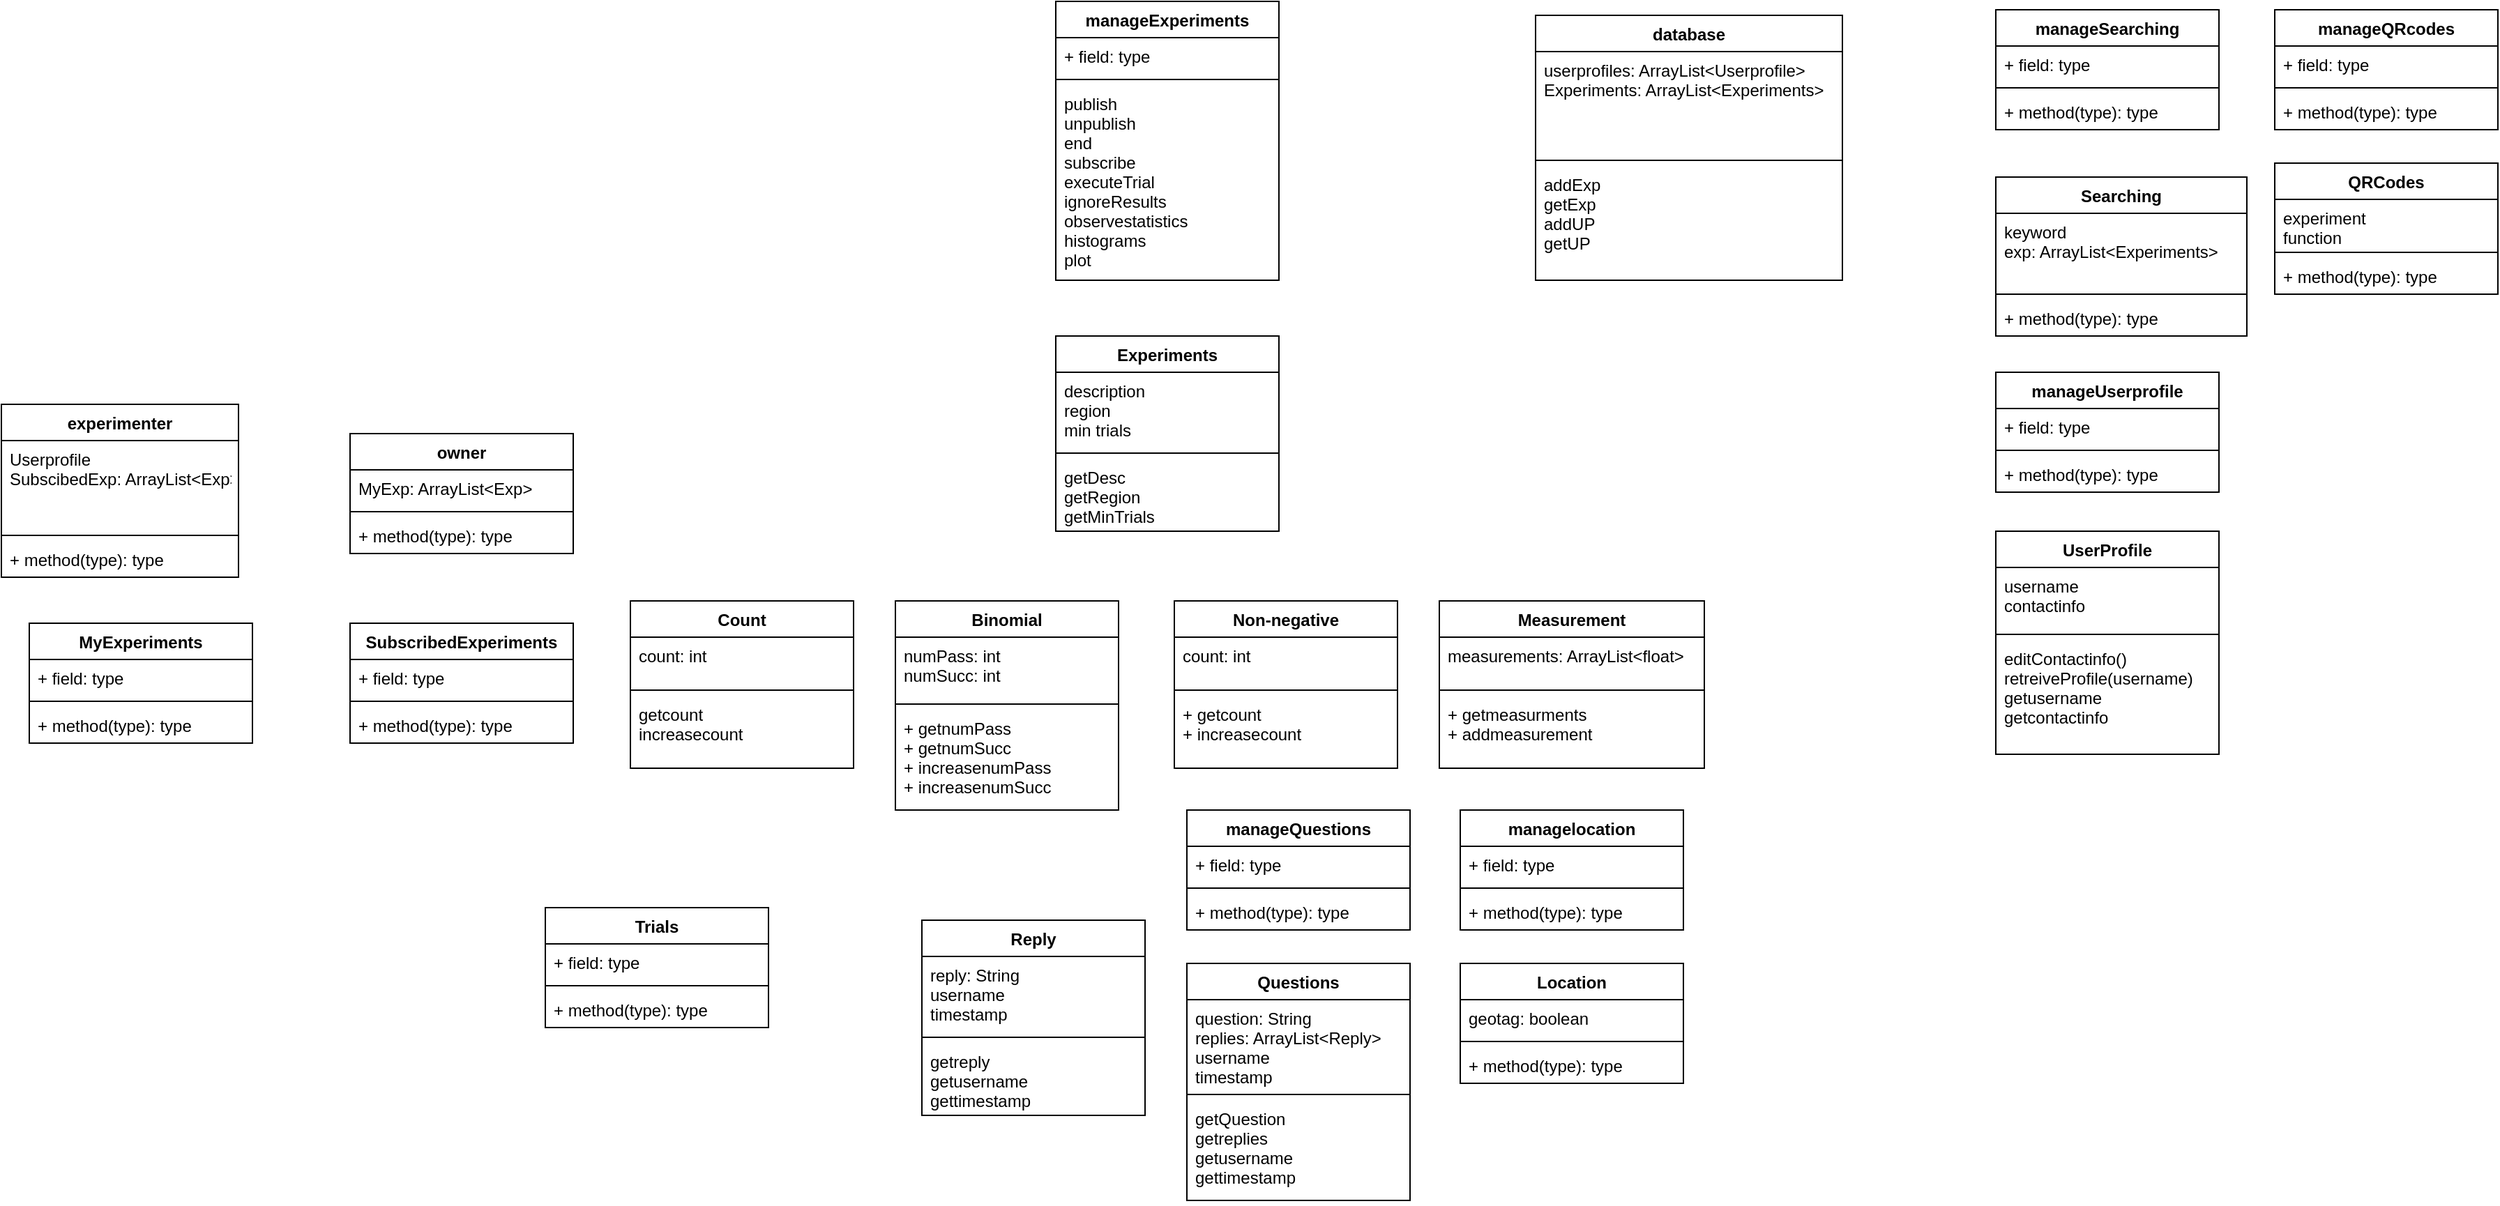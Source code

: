 <mxfile version="14.4.3" type="github">
  <diagram id="yepCzHvtdX3xB55wGidd" name="Page-1">
    <mxGraphModel dx="3530" dy="2084" grid="1" gridSize="10" guides="1" tooltips="1" connect="1" arrows="1" fold="1" page="1" pageScale="1" pageWidth="827" pageHeight="1169" math="0" shadow="0">
      <root>
        <mxCell id="0" />
        <mxCell id="1" parent="0" />
        <mxCell id="7KVoqgGcZLah461djpMc-2" value="MyExperiments" style="swimlane;fontStyle=1;align=center;verticalAlign=top;childLayout=stackLayout;horizontal=1;startSize=26;horizontalStack=0;resizeParent=1;resizeParentMax=0;resizeLast=0;collapsible=1;marginBottom=0;" parent="1" vertex="1">
          <mxGeometry x="-1310" y="-94" width="160" height="86" as="geometry" />
        </mxCell>
        <mxCell id="7KVoqgGcZLah461djpMc-3" value="+ field: type" style="text;strokeColor=none;fillColor=none;align=left;verticalAlign=top;spacingLeft=4;spacingRight=4;overflow=hidden;rotatable=0;points=[[0,0.5],[1,0.5]];portConstraint=eastwest;" parent="7KVoqgGcZLah461djpMc-2" vertex="1">
          <mxGeometry y="26" width="160" height="26" as="geometry" />
        </mxCell>
        <mxCell id="7KVoqgGcZLah461djpMc-4" value="" style="line;strokeWidth=1;fillColor=none;align=left;verticalAlign=middle;spacingTop=-1;spacingLeft=3;spacingRight=3;rotatable=0;labelPosition=right;points=[];portConstraint=eastwest;" parent="7KVoqgGcZLah461djpMc-2" vertex="1">
          <mxGeometry y="52" width="160" height="8" as="geometry" />
        </mxCell>
        <mxCell id="7KVoqgGcZLah461djpMc-5" value="+ method(type): type" style="text;strokeColor=none;fillColor=none;align=left;verticalAlign=top;spacingLeft=4;spacingRight=4;overflow=hidden;rotatable=0;points=[[0,0.5],[1,0.5]];portConstraint=eastwest;" parent="7KVoqgGcZLah461djpMc-2" vertex="1">
          <mxGeometry y="60" width="160" height="26" as="geometry" />
        </mxCell>
        <mxCell id="x5aMZO5X17IFRvQZu0oh-9" value="SubscribedExperiments" style="swimlane;fontStyle=1;align=center;verticalAlign=top;childLayout=stackLayout;horizontal=1;startSize=26;horizontalStack=0;resizeParent=1;resizeParentMax=0;resizeLast=0;collapsible=1;marginBottom=0;" parent="1" vertex="1">
          <mxGeometry x="-1080" y="-94" width="160" height="86" as="geometry" />
        </mxCell>
        <mxCell id="x5aMZO5X17IFRvQZu0oh-10" value="+ field: type" style="text;strokeColor=none;fillColor=none;align=left;verticalAlign=top;spacingLeft=4;spacingRight=4;overflow=hidden;rotatable=0;points=[[0,0.5],[1,0.5]];portConstraint=eastwest;" parent="x5aMZO5X17IFRvQZu0oh-9" vertex="1">
          <mxGeometry y="26" width="160" height="26" as="geometry" />
        </mxCell>
        <mxCell id="x5aMZO5X17IFRvQZu0oh-11" value="" style="line;strokeWidth=1;fillColor=none;align=left;verticalAlign=middle;spacingTop=-1;spacingLeft=3;spacingRight=3;rotatable=0;labelPosition=right;points=[];portConstraint=eastwest;" parent="x5aMZO5X17IFRvQZu0oh-9" vertex="1">
          <mxGeometry y="52" width="160" height="8" as="geometry" />
        </mxCell>
        <mxCell id="x5aMZO5X17IFRvQZu0oh-12" value="+ method(type): type" style="text;strokeColor=none;fillColor=none;align=left;verticalAlign=top;spacingLeft=4;spacingRight=4;overflow=hidden;rotatable=0;points=[[0,0.5],[1,0.5]];portConstraint=eastwest;" parent="x5aMZO5X17IFRvQZu0oh-9" vertex="1">
          <mxGeometry y="60" width="160" height="26" as="geometry" />
        </mxCell>
        <mxCell id="nfZWOp2FpQI1pAX-LrRk-26" value="owner" style="swimlane;fontStyle=1;align=center;verticalAlign=top;childLayout=stackLayout;horizontal=1;startSize=26;horizontalStack=0;resizeParent=1;resizeParentMax=0;resizeLast=0;collapsible=1;marginBottom=0;" vertex="1" parent="1">
          <mxGeometry x="-1080" y="-230" width="160" height="86" as="geometry" />
        </mxCell>
        <mxCell id="nfZWOp2FpQI1pAX-LrRk-27" value="MyExp: ArrayList&lt;Exp&gt;" style="text;strokeColor=none;fillColor=none;align=left;verticalAlign=top;spacingLeft=4;spacingRight=4;overflow=hidden;rotatable=0;points=[[0,0.5],[1,0.5]];portConstraint=eastwest;" vertex="1" parent="nfZWOp2FpQI1pAX-LrRk-26">
          <mxGeometry y="26" width="160" height="26" as="geometry" />
        </mxCell>
        <mxCell id="nfZWOp2FpQI1pAX-LrRk-28" value="" style="line;strokeWidth=1;fillColor=none;align=left;verticalAlign=middle;spacingTop=-1;spacingLeft=3;spacingRight=3;rotatable=0;labelPosition=right;points=[];portConstraint=eastwest;" vertex="1" parent="nfZWOp2FpQI1pAX-LrRk-26">
          <mxGeometry y="52" width="160" height="8" as="geometry" />
        </mxCell>
        <mxCell id="nfZWOp2FpQI1pAX-LrRk-29" value="+ method(type): type" style="text;strokeColor=none;fillColor=none;align=left;verticalAlign=top;spacingLeft=4;spacingRight=4;overflow=hidden;rotatable=0;points=[[0,0.5],[1,0.5]];portConstraint=eastwest;" vertex="1" parent="nfZWOp2FpQI1pAX-LrRk-26">
          <mxGeometry y="60" width="160" height="26" as="geometry" />
        </mxCell>
        <mxCell id="nfZWOp2FpQI1pAX-LrRk-30" value="experimenter" style="swimlane;fontStyle=1;align=center;verticalAlign=top;childLayout=stackLayout;horizontal=1;startSize=26;horizontalStack=0;resizeParent=1;resizeParentMax=0;resizeLast=0;collapsible=1;marginBottom=0;" vertex="1" parent="1">
          <mxGeometry x="-1330" y="-251" width="170" height="124" as="geometry" />
        </mxCell>
        <mxCell id="nfZWOp2FpQI1pAX-LrRk-31" value="Userprofile&#xa;SubscibedExp: ArrayList&lt;Exp&gt;&#xa;" style="text;strokeColor=none;fillColor=none;align=left;verticalAlign=top;spacingLeft=4;spacingRight=4;overflow=hidden;rotatable=0;points=[[0,0.5],[1,0.5]];portConstraint=eastwest;" vertex="1" parent="nfZWOp2FpQI1pAX-LrRk-30">
          <mxGeometry y="26" width="170" height="64" as="geometry" />
        </mxCell>
        <mxCell id="nfZWOp2FpQI1pAX-LrRk-32" value="" style="line;strokeWidth=1;fillColor=none;align=left;verticalAlign=middle;spacingTop=-1;spacingLeft=3;spacingRight=3;rotatable=0;labelPosition=right;points=[];portConstraint=eastwest;" vertex="1" parent="nfZWOp2FpQI1pAX-LrRk-30">
          <mxGeometry y="90" width="170" height="8" as="geometry" />
        </mxCell>
        <mxCell id="nfZWOp2FpQI1pAX-LrRk-33" value="+ method(type): type" style="text;strokeColor=none;fillColor=none;align=left;verticalAlign=top;spacingLeft=4;spacingRight=4;overflow=hidden;rotatable=0;points=[[0,0.5],[1,0.5]];portConstraint=eastwest;" vertex="1" parent="nfZWOp2FpQI1pAX-LrRk-30">
          <mxGeometry y="98" width="170" height="26" as="geometry" />
        </mxCell>
        <mxCell id="nfZWOp2FpQI1pAX-LrRk-67" value="Searching" style="swimlane;fontStyle=1;align=center;verticalAlign=top;childLayout=stackLayout;horizontal=1;startSize=26;horizontalStack=0;resizeParent=1;resizeParentMax=0;resizeLast=0;collapsible=1;marginBottom=0;" vertex="1" parent="1">
          <mxGeometry x="100" y="-414" width="180" height="114" as="geometry" />
        </mxCell>
        <mxCell id="nfZWOp2FpQI1pAX-LrRk-68" value="keyword&#xa;exp: ArrayList&lt;Experiments&gt;" style="text;strokeColor=none;fillColor=none;align=left;verticalAlign=top;spacingLeft=4;spacingRight=4;overflow=hidden;rotatable=0;points=[[0,0.5],[1,0.5]];portConstraint=eastwest;" vertex="1" parent="nfZWOp2FpQI1pAX-LrRk-67">
          <mxGeometry y="26" width="180" height="54" as="geometry" />
        </mxCell>
        <mxCell id="nfZWOp2FpQI1pAX-LrRk-69" value="" style="line;strokeWidth=1;fillColor=none;align=left;verticalAlign=middle;spacingTop=-1;spacingLeft=3;spacingRight=3;rotatable=0;labelPosition=right;points=[];portConstraint=eastwest;" vertex="1" parent="nfZWOp2FpQI1pAX-LrRk-67">
          <mxGeometry y="80" width="180" height="8" as="geometry" />
        </mxCell>
        <mxCell id="nfZWOp2FpQI1pAX-LrRk-70" value="+ method(type): type" style="text;strokeColor=none;fillColor=none;align=left;verticalAlign=top;spacingLeft=4;spacingRight=4;overflow=hidden;rotatable=0;points=[[0,0.5],[1,0.5]];portConstraint=eastwest;" vertex="1" parent="nfZWOp2FpQI1pAX-LrRk-67">
          <mxGeometry y="88" width="180" height="26" as="geometry" />
        </mxCell>
        <mxCell id="nfZWOp2FpQI1pAX-LrRk-71" value="Location" style="swimlane;fontStyle=1;align=center;verticalAlign=top;childLayout=stackLayout;horizontal=1;startSize=26;horizontalStack=0;resizeParent=1;resizeParentMax=0;resizeLast=0;collapsible=1;marginBottom=0;" vertex="1" parent="1">
          <mxGeometry x="-284" y="150" width="160" height="86" as="geometry" />
        </mxCell>
        <mxCell id="nfZWOp2FpQI1pAX-LrRk-72" value="geotag: boolean" style="text;strokeColor=none;fillColor=none;align=left;verticalAlign=top;spacingLeft=4;spacingRight=4;overflow=hidden;rotatable=0;points=[[0,0.5],[1,0.5]];portConstraint=eastwest;" vertex="1" parent="nfZWOp2FpQI1pAX-LrRk-71">
          <mxGeometry y="26" width="160" height="26" as="geometry" />
        </mxCell>
        <mxCell id="nfZWOp2FpQI1pAX-LrRk-73" value="" style="line;strokeWidth=1;fillColor=none;align=left;verticalAlign=middle;spacingTop=-1;spacingLeft=3;spacingRight=3;rotatable=0;labelPosition=right;points=[];portConstraint=eastwest;" vertex="1" parent="nfZWOp2FpQI1pAX-LrRk-71">
          <mxGeometry y="52" width="160" height="8" as="geometry" />
        </mxCell>
        <mxCell id="nfZWOp2FpQI1pAX-LrRk-74" value="+ method(type): type" style="text;strokeColor=none;fillColor=none;align=left;verticalAlign=top;spacingLeft=4;spacingRight=4;overflow=hidden;rotatable=0;points=[[0,0.5],[1,0.5]];portConstraint=eastwest;" vertex="1" parent="nfZWOp2FpQI1pAX-LrRk-71">
          <mxGeometry y="60" width="160" height="26" as="geometry" />
        </mxCell>
        <mxCell id="nfZWOp2FpQI1pAX-LrRk-75" value="QRCodes" style="swimlane;fontStyle=1;align=center;verticalAlign=top;childLayout=stackLayout;horizontal=1;startSize=26;horizontalStack=0;resizeParent=1;resizeParentMax=0;resizeLast=0;collapsible=1;marginBottom=0;" vertex="1" parent="1">
          <mxGeometry x="300" y="-424" width="160" height="94" as="geometry" />
        </mxCell>
        <mxCell id="nfZWOp2FpQI1pAX-LrRk-76" value="experiment&#xa;function" style="text;strokeColor=none;fillColor=none;align=left;verticalAlign=top;spacingLeft=4;spacingRight=4;overflow=hidden;rotatable=0;points=[[0,0.5],[1,0.5]];portConstraint=eastwest;" vertex="1" parent="nfZWOp2FpQI1pAX-LrRk-75">
          <mxGeometry y="26" width="160" height="34" as="geometry" />
        </mxCell>
        <mxCell id="nfZWOp2FpQI1pAX-LrRk-77" value="" style="line;strokeWidth=1;fillColor=none;align=left;verticalAlign=middle;spacingTop=-1;spacingLeft=3;spacingRight=3;rotatable=0;labelPosition=right;points=[];portConstraint=eastwest;" vertex="1" parent="nfZWOp2FpQI1pAX-LrRk-75">
          <mxGeometry y="60" width="160" height="8" as="geometry" />
        </mxCell>
        <mxCell id="nfZWOp2FpQI1pAX-LrRk-78" value="+ method(type): type" style="text;strokeColor=none;fillColor=none;align=left;verticalAlign=top;spacingLeft=4;spacingRight=4;overflow=hidden;rotatable=0;points=[[0,0.5],[1,0.5]];portConstraint=eastwest;" vertex="1" parent="nfZWOp2FpQI1pAX-LrRk-75">
          <mxGeometry y="68" width="160" height="26" as="geometry" />
        </mxCell>
        <mxCell id="nfZWOp2FpQI1pAX-LrRk-84" value="" style="group" vertex="1" connectable="0" parent="1">
          <mxGeometry x="100" y="-270" width="160" height="270" as="geometry" />
        </mxCell>
        <mxCell id="nfZWOp2FpQI1pAX-LrRk-63" value="UserProfile" style="swimlane;fontStyle=1;align=center;verticalAlign=top;childLayout=stackLayout;horizontal=1;startSize=26;horizontalStack=0;resizeParent=1;resizeParentMax=0;resizeLast=0;collapsible=1;marginBottom=0;" vertex="1" parent="nfZWOp2FpQI1pAX-LrRk-84">
          <mxGeometry y="110" width="160" height="160" as="geometry" />
        </mxCell>
        <mxCell id="nfZWOp2FpQI1pAX-LrRk-64" value="username&#xa;contactinfo" style="text;strokeColor=none;fillColor=none;align=left;verticalAlign=top;spacingLeft=4;spacingRight=4;overflow=hidden;rotatable=0;points=[[0,0.5],[1,0.5]];portConstraint=eastwest;" vertex="1" parent="nfZWOp2FpQI1pAX-LrRk-63">
          <mxGeometry y="26" width="160" height="44" as="geometry" />
        </mxCell>
        <mxCell id="nfZWOp2FpQI1pAX-LrRk-65" value="" style="line;strokeWidth=1;fillColor=none;align=left;verticalAlign=middle;spacingTop=-1;spacingLeft=3;spacingRight=3;rotatable=0;labelPosition=right;points=[];portConstraint=eastwest;" vertex="1" parent="nfZWOp2FpQI1pAX-LrRk-63">
          <mxGeometry y="70" width="160" height="8" as="geometry" />
        </mxCell>
        <mxCell id="nfZWOp2FpQI1pAX-LrRk-66" value="editContactinfo()&#xa;retreiveProfile(username)&#xa;getusername&#xa;getcontactinfo" style="text;strokeColor=none;fillColor=none;align=left;verticalAlign=top;spacingLeft=4;spacingRight=4;overflow=hidden;rotatable=0;points=[[0,0.5],[1,0.5]];portConstraint=eastwest;" vertex="1" parent="nfZWOp2FpQI1pAX-LrRk-63">
          <mxGeometry y="78" width="160" height="82" as="geometry" />
        </mxCell>
        <mxCell id="nfZWOp2FpQI1pAX-LrRk-46" value="manageUserprofile" style="swimlane;fontStyle=1;align=center;verticalAlign=top;childLayout=stackLayout;horizontal=1;startSize=26;horizontalStack=0;resizeParent=1;resizeParentMax=0;resizeLast=0;collapsible=1;marginBottom=0;" vertex="1" parent="nfZWOp2FpQI1pAX-LrRk-84">
          <mxGeometry y="-4" width="160" height="86" as="geometry" />
        </mxCell>
        <mxCell id="nfZWOp2FpQI1pAX-LrRk-47" value="+ field: type" style="text;strokeColor=none;fillColor=none;align=left;verticalAlign=top;spacingLeft=4;spacingRight=4;overflow=hidden;rotatable=0;points=[[0,0.5],[1,0.5]];portConstraint=eastwest;" vertex="1" parent="nfZWOp2FpQI1pAX-LrRk-46">
          <mxGeometry y="26" width="160" height="26" as="geometry" />
        </mxCell>
        <mxCell id="nfZWOp2FpQI1pAX-LrRk-48" value="" style="line;strokeWidth=1;fillColor=none;align=left;verticalAlign=middle;spacingTop=-1;spacingLeft=3;spacingRight=3;rotatable=0;labelPosition=right;points=[];portConstraint=eastwest;" vertex="1" parent="nfZWOp2FpQI1pAX-LrRk-46">
          <mxGeometry y="52" width="160" height="8" as="geometry" />
        </mxCell>
        <mxCell id="nfZWOp2FpQI1pAX-LrRk-49" value="+ method(type): type" style="text;strokeColor=none;fillColor=none;align=left;verticalAlign=top;spacingLeft=4;spacingRight=4;overflow=hidden;rotatable=0;points=[[0,0.5],[1,0.5]];portConstraint=eastwest;" vertex="1" parent="nfZWOp2FpQI1pAX-LrRk-46">
          <mxGeometry y="60" width="160" height="26" as="geometry" />
        </mxCell>
        <mxCell id="nfZWOp2FpQI1pAX-LrRk-42" value="manageQRcodes" style="swimlane;fontStyle=1;align=center;verticalAlign=top;childLayout=stackLayout;horizontal=1;startSize=26;horizontalStack=0;resizeParent=1;resizeParentMax=0;resizeLast=0;collapsible=1;marginBottom=0;" vertex="1" parent="1">
          <mxGeometry x="300" y="-534" width="160" height="86" as="geometry" />
        </mxCell>
        <mxCell id="nfZWOp2FpQI1pAX-LrRk-43" value="+ field: type" style="text;strokeColor=none;fillColor=none;align=left;verticalAlign=top;spacingLeft=4;spacingRight=4;overflow=hidden;rotatable=0;points=[[0,0.5],[1,0.5]];portConstraint=eastwest;" vertex="1" parent="nfZWOp2FpQI1pAX-LrRk-42">
          <mxGeometry y="26" width="160" height="26" as="geometry" />
        </mxCell>
        <mxCell id="nfZWOp2FpQI1pAX-LrRk-44" value="" style="line;strokeWidth=1;fillColor=none;align=left;verticalAlign=middle;spacingTop=-1;spacingLeft=3;spacingRight=3;rotatable=0;labelPosition=right;points=[];portConstraint=eastwest;" vertex="1" parent="nfZWOp2FpQI1pAX-LrRk-42">
          <mxGeometry y="52" width="160" height="8" as="geometry" />
        </mxCell>
        <mxCell id="nfZWOp2FpQI1pAX-LrRk-45" value="+ method(type): type" style="text;strokeColor=none;fillColor=none;align=left;verticalAlign=top;spacingLeft=4;spacingRight=4;overflow=hidden;rotatable=0;points=[[0,0.5],[1,0.5]];portConstraint=eastwest;" vertex="1" parent="nfZWOp2FpQI1pAX-LrRk-42">
          <mxGeometry y="60" width="160" height="26" as="geometry" />
        </mxCell>
        <mxCell id="nfZWOp2FpQI1pAX-LrRk-50" value="managelocation" style="swimlane;fontStyle=1;align=center;verticalAlign=top;childLayout=stackLayout;horizontal=1;startSize=26;horizontalStack=0;resizeParent=1;resizeParentMax=0;resizeLast=0;collapsible=1;marginBottom=0;" vertex="1" parent="1">
          <mxGeometry x="-284" y="40" width="160" height="86" as="geometry" />
        </mxCell>
        <mxCell id="nfZWOp2FpQI1pAX-LrRk-51" value="+ field: type" style="text;strokeColor=none;fillColor=none;align=left;verticalAlign=top;spacingLeft=4;spacingRight=4;overflow=hidden;rotatable=0;points=[[0,0.5],[1,0.5]];portConstraint=eastwest;" vertex="1" parent="nfZWOp2FpQI1pAX-LrRk-50">
          <mxGeometry y="26" width="160" height="26" as="geometry" />
        </mxCell>
        <mxCell id="nfZWOp2FpQI1pAX-LrRk-52" value="" style="line;strokeWidth=1;fillColor=none;align=left;verticalAlign=middle;spacingTop=-1;spacingLeft=3;spacingRight=3;rotatable=0;labelPosition=right;points=[];portConstraint=eastwest;" vertex="1" parent="nfZWOp2FpQI1pAX-LrRk-50">
          <mxGeometry y="52" width="160" height="8" as="geometry" />
        </mxCell>
        <mxCell id="nfZWOp2FpQI1pAX-LrRk-53" value="+ method(type): type" style="text;strokeColor=none;fillColor=none;align=left;verticalAlign=top;spacingLeft=4;spacingRight=4;overflow=hidden;rotatable=0;points=[[0,0.5],[1,0.5]];portConstraint=eastwest;" vertex="1" parent="nfZWOp2FpQI1pAX-LrRk-50">
          <mxGeometry y="60" width="160" height="26" as="geometry" />
        </mxCell>
        <mxCell id="x5aMZO5X17IFRvQZu0oh-5" value="manageSearching" style="swimlane;fontStyle=1;align=center;verticalAlign=top;childLayout=stackLayout;horizontal=1;startSize=26;horizontalStack=0;resizeParent=1;resizeParentMax=0;resizeLast=0;collapsible=1;marginBottom=0;" parent="1" vertex="1">
          <mxGeometry x="100" y="-534" width="160" height="86" as="geometry" />
        </mxCell>
        <mxCell id="x5aMZO5X17IFRvQZu0oh-6" value="+ field: type" style="text;strokeColor=none;fillColor=none;align=left;verticalAlign=top;spacingLeft=4;spacingRight=4;overflow=hidden;rotatable=0;points=[[0,0.5],[1,0.5]];portConstraint=eastwest;" parent="x5aMZO5X17IFRvQZu0oh-5" vertex="1">
          <mxGeometry y="26" width="160" height="26" as="geometry" />
        </mxCell>
        <mxCell id="x5aMZO5X17IFRvQZu0oh-7" value="" style="line;strokeWidth=1;fillColor=none;align=left;verticalAlign=middle;spacingTop=-1;spacingLeft=3;spacingRight=3;rotatable=0;labelPosition=right;points=[];portConstraint=eastwest;" parent="x5aMZO5X17IFRvQZu0oh-5" vertex="1">
          <mxGeometry y="52" width="160" height="8" as="geometry" />
        </mxCell>
        <mxCell id="x5aMZO5X17IFRvQZu0oh-8" value="+ method(type): type" style="text;strokeColor=none;fillColor=none;align=left;verticalAlign=top;spacingLeft=4;spacingRight=4;overflow=hidden;rotatable=0;points=[[0,0.5],[1,0.5]];portConstraint=eastwest;" parent="x5aMZO5X17IFRvQZu0oh-5" vertex="1">
          <mxGeometry y="60" width="160" height="26" as="geometry" />
        </mxCell>
        <mxCell id="nfZWOp2FpQI1pAX-LrRk-86" value="database" style="swimlane;fontStyle=1;align=center;verticalAlign=top;childLayout=stackLayout;horizontal=1;startSize=26;horizontalStack=0;resizeParent=1;resizeParentMax=0;resizeLast=0;collapsible=1;marginBottom=0;" vertex="1" parent="1">
          <mxGeometry x="-230" y="-530" width="220" height="190" as="geometry" />
        </mxCell>
        <mxCell id="nfZWOp2FpQI1pAX-LrRk-87" value="userprofiles: ArrayList&lt;Userprofile&gt;&#xa;Experiments: ArrayList&lt;Experiments&gt;" style="text;strokeColor=none;fillColor=none;align=left;verticalAlign=top;spacingLeft=4;spacingRight=4;overflow=hidden;rotatable=0;points=[[0,0.5],[1,0.5]];portConstraint=eastwest;" vertex="1" parent="nfZWOp2FpQI1pAX-LrRk-86">
          <mxGeometry y="26" width="220" height="74" as="geometry" />
        </mxCell>
        <mxCell id="nfZWOp2FpQI1pAX-LrRk-88" value="" style="line;strokeWidth=1;fillColor=none;align=left;verticalAlign=middle;spacingTop=-1;spacingLeft=3;spacingRight=3;rotatable=0;labelPosition=right;points=[];portConstraint=eastwest;" vertex="1" parent="nfZWOp2FpQI1pAX-LrRk-86">
          <mxGeometry y="100" width="220" height="8" as="geometry" />
        </mxCell>
        <mxCell id="nfZWOp2FpQI1pAX-LrRk-89" value="addExp&#xa;getExp&#xa;addUP&#xa;getUP" style="text;strokeColor=none;fillColor=none;align=left;verticalAlign=top;spacingLeft=4;spacingRight=4;overflow=hidden;rotatable=0;points=[[0,0.5],[1,0.5]];portConstraint=eastwest;" vertex="1" parent="nfZWOp2FpQI1pAX-LrRk-86">
          <mxGeometry y="108" width="220" height="82" as="geometry" />
        </mxCell>
        <mxCell id="nfZWOp2FpQI1pAX-LrRk-90" value="Trials" style="swimlane;fontStyle=1;align=center;verticalAlign=top;childLayout=stackLayout;horizontal=1;startSize=26;horizontalStack=0;resizeParent=1;resizeParentMax=0;resizeLast=0;collapsible=1;marginBottom=0;" vertex="1" parent="1">
          <mxGeometry x="-940" y="110" width="160" height="86" as="geometry" />
        </mxCell>
        <mxCell id="nfZWOp2FpQI1pAX-LrRk-91" value="+ field: type" style="text;strokeColor=none;fillColor=none;align=left;verticalAlign=top;spacingLeft=4;spacingRight=4;overflow=hidden;rotatable=0;points=[[0,0.5],[1,0.5]];portConstraint=eastwest;" vertex="1" parent="nfZWOp2FpQI1pAX-LrRk-90">
          <mxGeometry y="26" width="160" height="26" as="geometry" />
        </mxCell>
        <mxCell id="nfZWOp2FpQI1pAX-LrRk-92" value="" style="line;strokeWidth=1;fillColor=none;align=left;verticalAlign=middle;spacingTop=-1;spacingLeft=3;spacingRight=3;rotatable=0;labelPosition=right;points=[];portConstraint=eastwest;" vertex="1" parent="nfZWOp2FpQI1pAX-LrRk-90">
          <mxGeometry y="52" width="160" height="8" as="geometry" />
        </mxCell>
        <mxCell id="nfZWOp2FpQI1pAX-LrRk-93" value="+ method(type): type" style="text;strokeColor=none;fillColor=none;align=left;verticalAlign=top;spacingLeft=4;spacingRight=4;overflow=hidden;rotatable=0;points=[[0,0.5],[1,0.5]];portConstraint=eastwest;" vertex="1" parent="nfZWOp2FpQI1pAX-LrRk-90">
          <mxGeometry y="60" width="160" height="26" as="geometry" />
        </mxCell>
        <mxCell id="nfZWOp2FpQI1pAX-LrRk-5" value="Measurement" style="swimlane;fontStyle=1;align=center;verticalAlign=top;childLayout=stackLayout;horizontal=1;startSize=26;horizontalStack=0;resizeParent=1;resizeParentMax=0;resizeLast=0;collapsible=1;marginBottom=0;" vertex="1" parent="1">
          <mxGeometry x="-299" y="-110" width="190" height="120" as="geometry" />
        </mxCell>
        <mxCell id="nfZWOp2FpQI1pAX-LrRk-6" value="measurements: ArrayList&lt;float&gt;" style="text;strokeColor=none;fillColor=none;align=left;verticalAlign=top;spacingLeft=4;spacingRight=4;overflow=hidden;rotatable=0;points=[[0,0.5],[1,0.5]];portConstraint=eastwest;" vertex="1" parent="nfZWOp2FpQI1pAX-LrRk-5">
          <mxGeometry y="26" width="190" height="34" as="geometry" />
        </mxCell>
        <mxCell id="nfZWOp2FpQI1pAX-LrRk-7" value="" style="line;strokeWidth=1;fillColor=none;align=left;verticalAlign=middle;spacingTop=-1;spacingLeft=3;spacingRight=3;rotatable=0;labelPosition=right;points=[];portConstraint=eastwest;" vertex="1" parent="nfZWOp2FpQI1pAX-LrRk-5">
          <mxGeometry y="60" width="190" height="8" as="geometry" />
        </mxCell>
        <mxCell id="nfZWOp2FpQI1pAX-LrRk-8" value="+ getmeasurments&#xa;+ addmeasurement" style="text;strokeColor=none;fillColor=none;align=left;verticalAlign=top;spacingLeft=4;spacingRight=4;overflow=hidden;rotatable=0;points=[[0,0.5],[1,0.5]];portConstraint=eastwest;" vertex="1" parent="nfZWOp2FpQI1pAX-LrRk-5">
          <mxGeometry y="68" width="190" height="52" as="geometry" />
        </mxCell>
        <mxCell id="nfZWOp2FpQI1pAX-LrRk-9" value="Non-negative" style="swimlane;fontStyle=1;align=center;verticalAlign=top;childLayout=stackLayout;horizontal=1;startSize=26;horizontalStack=0;resizeParent=1;resizeParentMax=0;resizeLast=0;collapsible=1;marginBottom=0;" vertex="1" parent="1">
          <mxGeometry x="-489" y="-110" width="160" height="120" as="geometry" />
        </mxCell>
        <mxCell id="nfZWOp2FpQI1pAX-LrRk-10" value="count: int" style="text;strokeColor=none;fillColor=none;align=left;verticalAlign=top;spacingLeft=4;spacingRight=4;overflow=hidden;rotatable=0;points=[[0,0.5],[1,0.5]];portConstraint=eastwest;" vertex="1" parent="nfZWOp2FpQI1pAX-LrRk-9">
          <mxGeometry y="26" width="160" height="34" as="geometry" />
        </mxCell>
        <mxCell id="nfZWOp2FpQI1pAX-LrRk-11" value="" style="line;strokeWidth=1;fillColor=none;align=left;verticalAlign=middle;spacingTop=-1;spacingLeft=3;spacingRight=3;rotatable=0;labelPosition=right;points=[];portConstraint=eastwest;" vertex="1" parent="nfZWOp2FpQI1pAX-LrRk-9">
          <mxGeometry y="60" width="160" height="8" as="geometry" />
        </mxCell>
        <mxCell id="nfZWOp2FpQI1pAX-LrRk-12" value="+ getcount&#xa;+ increasecount" style="text;strokeColor=none;fillColor=none;align=left;verticalAlign=top;spacingLeft=4;spacingRight=4;overflow=hidden;rotatable=0;points=[[0,0.5],[1,0.5]];portConstraint=eastwest;" vertex="1" parent="nfZWOp2FpQI1pAX-LrRk-9">
          <mxGeometry y="68" width="160" height="52" as="geometry" />
        </mxCell>
        <mxCell id="nfZWOp2FpQI1pAX-LrRk-13" value="Binomial" style="swimlane;fontStyle=1;align=center;verticalAlign=top;childLayout=stackLayout;horizontal=1;startSize=26;horizontalStack=0;resizeParent=1;resizeParentMax=0;resizeLast=0;collapsible=1;marginBottom=0;" vertex="1" parent="1">
          <mxGeometry x="-689" y="-110" width="160" height="150" as="geometry" />
        </mxCell>
        <mxCell id="nfZWOp2FpQI1pAX-LrRk-14" value="numPass: int&#xa;numSucc: int" style="text;strokeColor=none;fillColor=none;align=left;verticalAlign=top;spacingLeft=4;spacingRight=4;overflow=hidden;rotatable=0;points=[[0,0.5],[1,0.5]];portConstraint=eastwest;" vertex="1" parent="nfZWOp2FpQI1pAX-LrRk-13">
          <mxGeometry y="26" width="160" height="44" as="geometry" />
        </mxCell>
        <mxCell id="nfZWOp2FpQI1pAX-LrRk-15" value="" style="line;strokeWidth=1;fillColor=none;align=left;verticalAlign=middle;spacingTop=-1;spacingLeft=3;spacingRight=3;rotatable=0;labelPosition=right;points=[];portConstraint=eastwest;" vertex="1" parent="nfZWOp2FpQI1pAX-LrRk-13">
          <mxGeometry y="70" width="160" height="8" as="geometry" />
        </mxCell>
        <mxCell id="nfZWOp2FpQI1pAX-LrRk-16" value="+ getnumPass&#xa;+ getnumSucc&#xa;+ increasenumPass&#xa;+ increasenumSucc" style="text;strokeColor=none;fillColor=none;align=left;verticalAlign=top;spacingLeft=4;spacingRight=4;overflow=hidden;rotatable=0;points=[[0,0.5],[1,0.5]];portConstraint=eastwest;" vertex="1" parent="nfZWOp2FpQI1pAX-LrRk-13">
          <mxGeometry y="78" width="160" height="72" as="geometry" />
        </mxCell>
        <mxCell id="nfZWOp2FpQI1pAX-LrRk-17" value="Count" style="swimlane;fontStyle=1;align=center;verticalAlign=top;childLayout=stackLayout;horizontal=1;startSize=26;horizontalStack=0;resizeParent=1;resizeParentMax=0;resizeLast=0;collapsible=1;marginBottom=0;" vertex="1" parent="1">
          <mxGeometry x="-879" y="-110" width="160" height="120" as="geometry" />
        </mxCell>
        <mxCell id="nfZWOp2FpQI1pAX-LrRk-18" value="count: int" style="text;strokeColor=none;fillColor=none;align=left;verticalAlign=top;spacingLeft=4;spacingRight=4;overflow=hidden;rotatable=0;points=[[0,0.5],[1,0.5]];portConstraint=eastwest;" vertex="1" parent="nfZWOp2FpQI1pAX-LrRk-17">
          <mxGeometry y="26" width="160" height="34" as="geometry" />
        </mxCell>
        <mxCell id="nfZWOp2FpQI1pAX-LrRk-19" value="" style="line;strokeWidth=1;fillColor=none;align=left;verticalAlign=middle;spacingTop=-1;spacingLeft=3;spacingRight=3;rotatable=0;labelPosition=right;points=[];portConstraint=eastwest;" vertex="1" parent="nfZWOp2FpQI1pAX-LrRk-17">
          <mxGeometry y="60" width="160" height="8" as="geometry" />
        </mxCell>
        <mxCell id="nfZWOp2FpQI1pAX-LrRk-20" value="getcount&#xa;increasecount" style="text;strokeColor=none;fillColor=none;align=left;verticalAlign=top;spacingLeft=4;spacingRight=4;overflow=hidden;rotatable=0;points=[[0,0.5],[1,0.5]];portConstraint=eastwest;" vertex="1" parent="nfZWOp2FpQI1pAX-LrRk-17">
          <mxGeometry y="68" width="160" height="52" as="geometry" />
        </mxCell>
        <mxCell id="nfZWOp2FpQI1pAX-LrRk-55" value="Experiments" style="swimlane;fontStyle=1;align=center;verticalAlign=top;childLayout=stackLayout;horizontal=1;startSize=26;horizontalStack=0;resizeParent=1;resizeParentMax=0;resizeLast=0;collapsible=1;marginBottom=0;" vertex="1" parent="1">
          <mxGeometry x="-574" y="-300" width="160" height="140" as="geometry" />
        </mxCell>
        <mxCell id="nfZWOp2FpQI1pAX-LrRk-56" value="description&#xa;region&#xa;min trials" style="text;strokeColor=none;fillColor=none;align=left;verticalAlign=top;spacingLeft=4;spacingRight=4;overflow=hidden;rotatable=0;points=[[0,0.5],[1,0.5]];portConstraint=eastwest;" vertex="1" parent="nfZWOp2FpQI1pAX-LrRk-55">
          <mxGeometry y="26" width="160" height="54" as="geometry" />
        </mxCell>
        <mxCell id="nfZWOp2FpQI1pAX-LrRk-57" value="" style="line;strokeWidth=1;fillColor=none;align=left;verticalAlign=middle;spacingTop=-1;spacingLeft=3;spacingRight=3;rotatable=0;labelPosition=right;points=[];portConstraint=eastwest;" vertex="1" parent="nfZWOp2FpQI1pAX-LrRk-55">
          <mxGeometry y="80" width="160" height="8" as="geometry" />
        </mxCell>
        <mxCell id="nfZWOp2FpQI1pAX-LrRk-58" value="getDesc&#xa;getRegion&#xa;getMinTrials" style="text;strokeColor=none;fillColor=none;align=left;verticalAlign=top;spacingLeft=4;spacingRight=4;overflow=hidden;rotatable=0;points=[[0,0.5],[1,0.5]];portConstraint=eastwest;" vertex="1" parent="nfZWOp2FpQI1pAX-LrRk-55">
          <mxGeometry y="88" width="160" height="52" as="geometry" />
        </mxCell>
        <mxCell id="nfZWOp2FpQI1pAX-LrRk-34" value="manageExperiments" style="swimlane;fontStyle=1;align=center;verticalAlign=top;childLayout=stackLayout;horizontal=1;startSize=26;horizontalStack=0;resizeParent=1;resizeParentMax=0;resizeLast=0;collapsible=1;marginBottom=0;" vertex="1" parent="1">
          <mxGeometry x="-574" y="-540" width="160" height="200" as="geometry" />
        </mxCell>
        <mxCell id="nfZWOp2FpQI1pAX-LrRk-35" value="+ field: type" style="text;strokeColor=none;fillColor=none;align=left;verticalAlign=top;spacingLeft=4;spacingRight=4;overflow=hidden;rotatable=0;points=[[0,0.5],[1,0.5]];portConstraint=eastwest;" vertex="1" parent="nfZWOp2FpQI1pAX-LrRk-34">
          <mxGeometry y="26" width="160" height="26" as="geometry" />
        </mxCell>
        <mxCell id="nfZWOp2FpQI1pAX-LrRk-36" value="" style="line;strokeWidth=1;fillColor=none;align=left;verticalAlign=middle;spacingTop=-1;spacingLeft=3;spacingRight=3;rotatable=0;labelPosition=right;points=[];portConstraint=eastwest;" vertex="1" parent="nfZWOp2FpQI1pAX-LrRk-34">
          <mxGeometry y="52" width="160" height="8" as="geometry" />
        </mxCell>
        <mxCell id="nfZWOp2FpQI1pAX-LrRk-37" value="publish&#xa;unpublish&#xa;end&#xa;subscribe&#xa;executeTrial&#xa;ignoreResults&#xa;observestatistics&#xa;histograms&#xa;plot" style="text;strokeColor=none;fillColor=none;align=left;verticalAlign=top;spacingLeft=4;spacingRight=4;overflow=hidden;rotatable=0;points=[[0,0.5],[1,0.5]];portConstraint=eastwest;" vertex="1" parent="nfZWOp2FpQI1pAX-LrRk-34">
          <mxGeometry y="60" width="160" height="140" as="geometry" />
        </mxCell>
        <mxCell id="nfZWOp2FpQI1pAX-LrRk-59" value="Questions" style="swimlane;fontStyle=1;align=center;verticalAlign=top;childLayout=stackLayout;horizontal=1;startSize=26;horizontalStack=0;resizeParent=1;resizeParentMax=0;resizeLast=0;collapsible=1;marginBottom=0;" vertex="1" parent="1">
          <mxGeometry x="-480" y="150" width="160" height="170" as="geometry" />
        </mxCell>
        <mxCell id="nfZWOp2FpQI1pAX-LrRk-60" value="question: String&#xa;replies: ArrayList&lt;Reply&gt;&#xa;username&#xa;timestamp" style="text;strokeColor=none;fillColor=none;align=left;verticalAlign=top;spacingLeft=4;spacingRight=4;overflow=hidden;rotatable=0;points=[[0,0.5],[1,0.5]];portConstraint=eastwest;" vertex="1" parent="nfZWOp2FpQI1pAX-LrRk-59">
          <mxGeometry y="26" width="160" height="64" as="geometry" />
        </mxCell>
        <mxCell id="nfZWOp2FpQI1pAX-LrRk-61" value="" style="line;strokeWidth=1;fillColor=none;align=left;verticalAlign=middle;spacingTop=-1;spacingLeft=3;spacingRight=3;rotatable=0;labelPosition=right;points=[];portConstraint=eastwest;" vertex="1" parent="nfZWOp2FpQI1pAX-LrRk-59">
          <mxGeometry y="90" width="160" height="8" as="geometry" />
        </mxCell>
        <mxCell id="nfZWOp2FpQI1pAX-LrRk-62" value="getQuestion&#xa;getreplies&#xa;getusername&#xa;gettimestamp" style="text;strokeColor=none;fillColor=none;align=left;verticalAlign=top;spacingLeft=4;spacingRight=4;overflow=hidden;rotatable=0;points=[[0,0.5],[1,0.5]];portConstraint=eastwest;" vertex="1" parent="nfZWOp2FpQI1pAX-LrRk-59">
          <mxGeometry y="98" width="160" height="72" as="geometry" />
        </mxCell>
        <mxCell id="nfZWOp2FpQI1pAX-LrRk-38" value="manageQuestions" style="swimlane;fontStyle=1;align=center;verticalAlign=top;childLayout=stackLayout;horizontal=1;startSize=26;horizontalStack=0;resizeParent=1;resizeParentMax=0;resizeLast=0;collapsible=1;marginBottom=0;" vertex="1" parent="1">
          <mxGeometry x="-480" y="40" width="160" height="86" as="geometry" />
        </mxCell>
        <mxCell id="nfZWOp2FpQI1pAX-LrRk-39" value="+ field: type" style="text;strokeColor=none;fillColor=none;align=left;verticalAlign=top;spacingLeft=4;spacingRight=4;overflow=hidden;rotatable=0;points=[[0,0.5],[1,0.5]];portConstraint=eastwest;" vertex="1" parent="nfZWOp2FpQI1pAX-LrRk-38">
          <mxGeometry y="26" width="160" height="26" as="geometry" />
        </mxCell>
        <mxCell id="nfZWOp2FpQI1pAX-LrRk-40" value="" style="line;strokeWidth=1;fillColor=none;align=left;verticalAlign=middle;spacingTop=-1;spacingLeft=3;spacingRight=3;rotatable=0;labelPosition=right;points=[];portConstraint=eastwest;" vertex="1" parent="nfZWOp2FpQI1pAX-LrRk-38">
          <mxGeometry y="52" width="160" height="8" as="geometry" />
        </mxCell>
        <mxCell id="nfZWOp2FpQI1pAX-LrRk-41" value="+ method(type): type" style="text;strokeColor=none;fillColor=none;align=left;verticalAlign=top;spacingLeft=4;spacingRight=4;overflow=hidden;rotatable=0;points=[[0,0.5],[1,0.5]];portConstraint=eastwest;" vertex="1" parent="nfZWOp2FpQI1pAX-LrRk-38">
          <mxGeometry y="60" width="160" height="26" as="geometry" />
        </mxCell>
        <mxCell id="nfZWOp2FpQI1pAX-LrRk-80" value="Reply" style="swimlane;fontStyle=1;align=center;verticalAlign=top;childLayout=stackLayout;horizontal=1;startSize=26;horizontalStack=0;resizeParent=1;resizeParentMax=0;resizeLast=0;collapsible=1;marginBottom=0;" vertex="1" parent="1">
          <mxGeometry x="-670" y="119" width="160" height="140" as="geometry" />
        </mxCell>
        <mxCell id="nfZWOp2FpQI1pAX-LrRk-81" value="reply: String&#xa;username&#xa;timestamp" style="text;strokeColor=none;fillColor=none;align=left;verticalAlign=top;spacingLeft=4;spacingRight=4;overflow=hidden;rotatable=0;points=[[0,0.5],[1,0.5]];portConstraint=eastwest;" vertex="1" parent="nfZWOp2FpQI1pAX-LrRk-80">
          <mxGeometry y="26" width="160" height="54" as="geometry" />
        </mxCell>
        <mxCell id="nfZWOp2FpQI1pAX-LrRk-82" value="" style="line;strokeWidth=1;fillColor=none;align=left;verticalAlign=middle;spacingTop=-1;spacingLeft=3;spacingRight=3;rotatable=0;labelPosition=right;points=[];portConstraint=eastwest;" vertex="1" parent="nfZWOp2FpQI1pAX-LrRk-80">
          <mxGeometry y="80" width="160" height="8" as="geometry" />
        </mxCell>
        <mxCell id="nfZWOp2FpQI1pAX-LrRk-83" value="getreply&#xa;getusername&#xa;gettimestamp" style="text;strokeColor=none;fillColor=none;align=left;verticalAlign=top;spacingLeft=4;spacingRight=4;overflow=hidden;rotatable=0;points=[[0,0.5],[1,0.5]];portConstraint=eastwest;" vertex="1" parent="nfZWOp2FpQI1pAX-LrRk-80">
          <mxGeometry y="88" width="160" height="52" as="geometry" />
        </mxCell>
      </root>
    </mxGraphModel>
  </diagram>
</mxfile>
